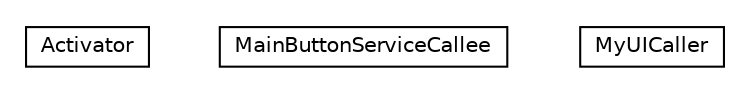#!/usr/local/bin/dot
#
# Class diagram 
# Generated by UMLGraph version R5_6-24-gf6e263 (http://www.umlgraph.org/)
#

digraph G {
	edge [fontname="Helvetica",fontsize=10,labelfontname="Helvetica",labelfontsize=10];
	node [fontname="Helvetica",fontsize=10,shape=plaintext];
	nodesep=0.25;
	ranksep=0.5;
	// org.universAAL.tutorials.ui.bus.uicaller.Activator
	c6922 [label=<<table title="org.universAAL.tutorials.ui.bus.uicaller.Activator" border="0" cellborder="1" cellspacing="0" cellpadding="2" port="p" href="./Activator.html">
		<tr><td><table border="0" cellspacing="0" cellpadding="1">
<tr><td align="center" balign="center"> Activator </td></tr>
		</table></td></tr>
		</table>>, URL="./Activator.html", fontname="Helvetica", fontcolor="black", fontsize=10.0];
	// org.universAAL.tutorials.ui.bus.uicaller.MainButtonServiceCallee
	c6923 [label=<<table title="org.universAAL.tutorials.ui.bus.uicaller.MainButtonServiceCallee" border="0" cellborder="1" cellspacing="0" cellpadding="2" port="p" href="./MainButtonServiceCallee.html">
		<tr><td><table border="0" cellspacing="0" cellpadding="1">
<tr><td align="center" balign="center"> MainButtonServiceCallee </td></tr>
		</table></td></tr>
		</table>>, URL="./MainButtonServiceCallee.html", fontname="Helvetica", fontcolor="black", fontsize=10.0];
	// org.universAAL.tutorials.ui.bus.uicaller.MyUICaller
	c6924 [label=<<table title="org.universAAL.tutorials.ui.bus.uicaller.MyUICaller" border="0" cellborder="1" cellspacing="0" cellpadding="2" port="p" href="./MyUICaller.html">
		<tr><td><table border="0" cellspacing="0" cellpadding="1">
<tr><td align="center" balign="center"> MyUICaller </td></tr>
		</table></td></tr>
		</table>>, URL="./MyUICaller.html", fontname="Helvetica", fontcolor="black", fontsize=10.0];
}

